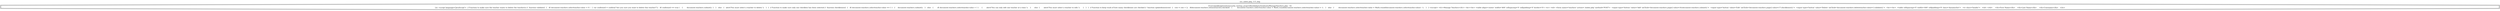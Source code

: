 digraph cfg {
  label="xss_index.php_113_dep";
  labelloc=t;
  n1 [shape=doubleoctagon, label="/Users/peddy/git/unitn/security_testing_project/fixed/php/schoolmate/ManageTeachers.php : 52\nLit: <script language='JavaScript'>  // Function to make sure the teacher wants to delete the teacher(s) //  function validate()  {   if( document.teachers.selectteacher.value > 0 )   {	var confirmed = confirm(\"Are you sure you want to delete this teacher?\");	if( confirmed == true )	{	 document.teachers.submit();	}   }   else   {	alert('You must select a teacher to delete.');   }  }  // Function to make sure only one checkbox has been selected //  function checkboxes()  {   if( document.teachers.selectteacher.value == 1 )   {	document.teachers.submit();   }   else   {	if( document.teachers.selectteacher.value > 1 )	{	 alert('You can only edit one teacher at a time.');	}	else	{	 alert('You must select a teacher to edit.');	}   }  }  // Function to keep track of how many checkboxes are checked //  function updateboxes(row)  {   row = row + 2;   if(document.teachers.elements[row].checked)   {	document.teachers.selectteacher.value = Math.round(document.teachers.selectteacher.value) + 1;   }   else   {	document.teachers.selectteacher.value = Math.round(document.teachers.selectteacher.value) - 1;   }  } </script> <h1>Manage Teachers</h1> <br><br> <table align='center' width='400' cellspacing='0' cellpadding='0' border='0'> <tr> <td> <form name='teachers' action='./index.php' method='POST'>  <input type='button' value='Add' onClick='document.teachers.page2.value=16;document.teachers.submit();'>  <input type='button' value='Edit' onClick='document.teachers.page2.value=17;checkboxes();'>  <input type='button' value='Delete' onClick='document.teachers.deleteteacher.value=1;validate();'>  <br><br>  <table cellspacing='0' width='400' cellpadding='8' class='dynamiclist'>   <tr class='header'>	<td>&nbsp;</td>	<th>First Name</th>	<th>Last Name</th>	<th>Username</th>   </tr>\n"];
}
